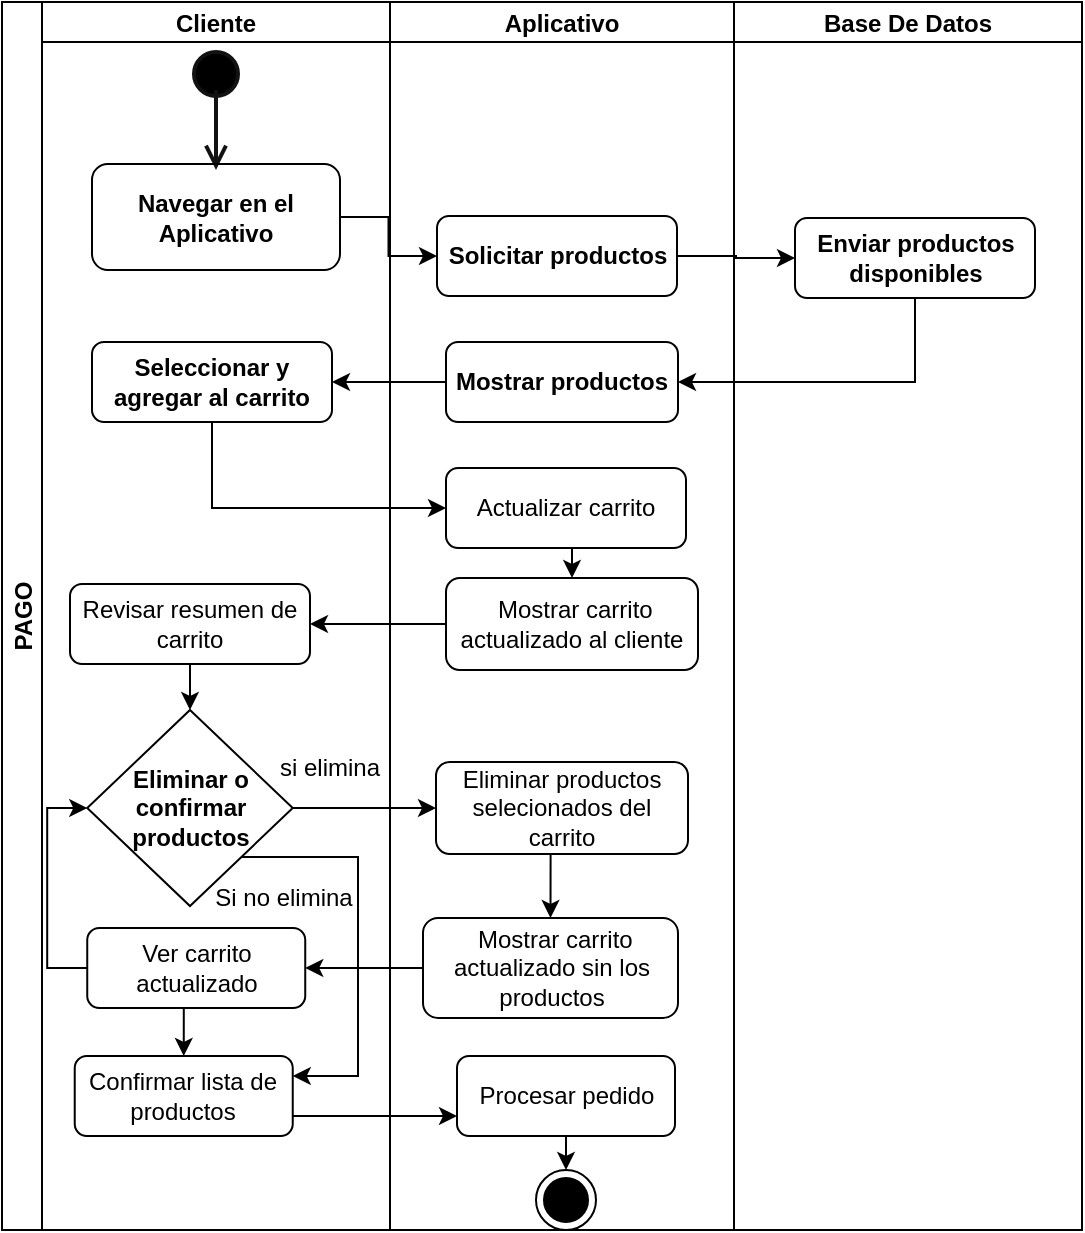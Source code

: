 <mxfile version="24.7.12">
  <diagram name="Página-1" id="yiwPIzI0PD-VjfqD7JT3">
    <mxGraphModel grid="0" page="1" gridSize="10" guides="1" tooltips="1" connect="1" arrows="1" fold="1" pageScale="1" pageWidth="1600" pageHeight="900" math="0" shadow="0">
      <root>
        <mxCell id="0" />
        <mxCell id="1" parent="0" />
        <mxCell id="39uBkTiQUV5Vk6SK4R4s-1" value="PAGO" style="swimlane;childLayout=stackLayout;resizeParent=1;resizeParentMax=0;startSize=20;horizontal=0;horizontalStack=1;fillColor=none;" vertex="1" parent="1">
          <mxGeometry x="144" y="14" width="366" height="614" as="geometry" />
        </mxCell>
        <mxCell id="39uBkTiQUV5Vk6SK4R4s-40" style="edgeStyle=orthogonalEdgeStyle;rounded=0;orthogonalLoop=1;jettySize=auto;html=1;exitX=1;exitY=0.5;exitDx=0;exitDy=0;entryX=0;entryY=0.5;entryDx=0;entryDy=0;" edge="1" parent="39uBkTiQUV5Vk6SK4R4s-1" source="39uBkTiQUV5Vk6SK4R4s-11" target="39uBkTiQUV5Vk6SK4R4s-14">
          <mxGeometry relative="1" as="geometry" />
        </mxCell>
        <mxCell id="39uBkTiQUV5Vk6SK4R4s-42" style="edgeStyle=orthogonalEdgeStyle;rounded=0;orthogonalLoop=1;jettySize=auto;html=1;exitX=0;exitY=0.5;exitDx=0;exitDy=0;entryX=1;entryY=0.5;entryDx=0;entryDy=0;" edge="1" parent="39uBkTiQUV5Vk6SK4R4s-1" source="39uBkTiQUV5Vk6SK4R4s-3" target="39uBkTiQUV5Vk6SK4R4s-43">
          <mxGeometry relative="1" as="geometry">
            <mxPoint x="147.67" y="190" as="targetPoint" />
          </mxGeometry>
        </mxCell>
        <mxCell id="39uBkTiQUV5Vk6SK4R4s-45" style="edgeStyle=orthogonalEdgeStyle;rounded=0;orthogonalLoop=1;jettySize=auto;html=1;exitX=0.5;exitY=1;exitDx=0;exitDy=0;entryX=0;entryY=0.5;entryDx=0;entryDy=0;" edge="1" parent="39uBkTiQUV5Vk6SK4R4s-1" source="39uBkTiQUV5Vk6SK4R4s-43" target="39uBkTiQUV5Vk6SK4R4s-13">
          <mxGeometry relative="1" as="geometry" />
        </mxCell>
        <mxCell id="39uBkTiQUV5Vk6SK4R4s-2" value="Cliente" style="swimlane;startSize=20;fillColor=none;" vertex="1" parent="39uBkTiQUV5Vk6SK4R4s-1">
          <mxGeometry x="20" width="174" height="614" as="geometry">
            <mxRectangle x="20" width="32" height="476" as="alternateBounds" />
          </mxGeometry>
        </mxCell>
        <mxCell id="39uBkTiQUV5Vk6SK4R4s-10" value="" style="ellipse;html=1;shape=startState;fillColor=#000000;strokeColor=#121212;strokeWidth=2;" vertex="1" parent="39uBkTiQUV5Vk6SK4R4s-2">
          <mxGeometry x="72" y="21" width="30" height="30" as="geometry" />
        </mxCell>
        <mxCell id="39uBkTiQUV5Vk6SK4R4s-12" value="" style="edgeStyle=orthogonalEdgeStyle;html=1;verticalAlign=bottom;endArrow=open;endSize=8;strokeColor=#121212;rounded=0;strokeWidth=2;entryX=0.5;entryY=0;entryDx=0;entryDy=0;" edge="1" parent="39uBkTiQUV5Vk6SK4R4s-2">
          <mxGeometry relative="1" as="geometry">
            <mxPoint x="87" y="84" as="targetPoint" />
            <mxPoint x="87" y="44" as="sourcePoint" />
            <Array as="points">
              <mxPoint x="87" y="76" />
            </Array>
          </mxGeometry>
        </mxCell>
        <mxCell id="39uBkTiQUV5Vk6SK4R4s-11" value="&lt;b&gt;Navegar en el Aplicativo&lt;/b&gt;" style="rounded=1;whiteSpace=wrap;html=1;fontSize=12;glass=0;strokeWidth=1;shadow=0;fillColor=none;" vertex="1" parent="39uBkTiQUV5Vk6SK4R4s-2">
          <mxGeometry x="25" y="81" width="124" height="53" as="geometry" />
        </mxCell>
        <mxCell id="39uBkTiQUV5Vk6SK4R4s-43" value="&lt;b&gt;Seleccionar y agregar al carrito&lt;/b&gt;" style="rounded=1;whiteSpace=wrap;html=1;fontSize=12;glass=0;strokeWidth=1;shadow=0;fillColor=none;" vertex="1" parent="39uBkTiQUV5Vk6SK4R4s-2">
          <mxGeometry x="25" y="170" width="120" height="40" as="geometry" />
        </mxCell>
        <mxCell id="39uBkTiQUV5Vk6SK4R4s-58" style="edgeStyle=orthogonalEdgeStyle;rounded=0;orthogonalLoop=1;jettySize=auto;html=1;exitX=0.5;exitY=1;exitDx=0;exitDy=0;entryX=0.5;entryY=0;entryDx=0;entryDy=0;" edge="1" parent="39uBkTiQUV5Vk6SK4R4s-2" source="39uBkTiQUV5Vk6SK4R4s-46" target="39uBkTiQUV5Vk6SK4R4s-32">
          <mxGeometry relative="1" as="geometry" />
        </mxCell>
        <mxCell id="39uBkTiQUV5Vk6SK4R4s-46" value="Revisar resumen de carrito" style="rounded=1;whiteSpace=wrap;html=1;fontSize=12;glass=0;strokeWidth=1;shadow=0;fillColor=none;" vertex="1" parent="39uBkTiQUV5Vk6SK4R4s-2">
          <mxGeometry x="14" y="291" width="120" height="40" as="geometry" />
        </mxCell>
        <mxCell id="-HnaH-x4T5noV3FcJ2Ip-8" style="rounded=0;orthogonalLoop=1;jettySize=auto;html=1;exitX=1;exitY=1;exitDx=0;exitDy=0;entryX=1;entryY=0.25;entryDx=0;entryDy=0;edgeStyle=orthogonalEdgeStyle;" edge="1" parent="39uBkTiQUV5Vk6SK4R4s-2" source="39uBkTiQUV5Vk6SK4R4s-32" target="39uBkTiQUV5Vk6SK4R4s-67">
          <mxGeometry relative="1" as="geometry">
            <Array as="points">
              <mxPoint x="158" y="428" />
              <mxPoint x="158" y="537" />
            </Array>
          </mxGeometry>
        </mxCell>
        <mxCell id="39uBkTiQUV5Vk6SK4R4s-32" value="&lt;b&gt;Eliminar o confirmar productos&lt;/b&gt;" style="rhombus;whiteSpace=wrap;html=1;fillColor=none;" vertex="1" parent="39uBkTiQUV5Vk6SK4R4s-2">
          <mxGeometry x="22.62" y="354" width="102.75" height="98" as="geometry" />
        </mxCell>
        <mxCell id="39uBkTiQUV5Vk6SK4R4s-60" value="si elimina" style="text;html=1;align=center;verticalAlign=middle;whiteSpace=wrap;rounded=0;" vertex="1" parent="39uBkTiQUV5Vk6SK4R4s-2">
          <mxGeometry x="114" y="368" width="60" height="30" as="geometry" />
        </mxCell>
        <mxCell id="39uBkTiQUV5Vk6SK4R4s-66" style="edgeStyle=orthogonalEdgeStyle;rounded=0;orthogonalLoop=1;jettySize=auto;html=1;exitX=0;exitY=0.5;exitDx=0;exitDy=0;entryX=0;entryY=0.5;entryDx=0;entryDy=0;" edge="1" parent="39uBkTiQUV5Vk6SK4R4s-2" source="39uBkTiQUV5Vk6SK4R4s-65" target="39uBkTiQUV5Vk6SK4R4s-32">
          <mxGeometry relative="1" as="geometry" />
        </mxCell>
        <mxCell id="39uBkTiQUV5Vk6SK4R4s-71" style="edgeStyle=orthogonalEdgeStyle;rounded=0;orthogonalLoop=1;jettySize=auto;html=1;exitX=0.5;exitY=1;exitDx=0;exitDy=0;entryX=0.5;entryY=0;entryDx=0;entryDy=0;" edge="1" parent="39uBkTiQUV5Vk6SK4R4s-2" source="39uBkTiQUV5Vk6SK4R4s-65" target="39uBkTiQUV5Vk6SK4R4s-67">
          <mxGeometry relative="1" as="geometry" />
        </mxCell>
        <mxCell id="39uBkTiQUV5Vk6SK4R4s-65" value="Ver carrito actualizado" style="rounded=1;whiteSpace=wrap;html=1;fontSize=12;glass=0;strokeWidth=1;shadow=0;fillColor=none;" vertex="1" parent="39uBkTiQUV5Vk6SK4R4s-2">
          <mxGeometry x="22.62" y="463" width="109" height="40" as="geometry" />
        </mxCell>
        <mxCell id="39uBkTiQUV5Vk6SK4R4s-67" value="Confirmar lista de productos" style="rounded=1;whiteSpace=wrap;html=1;fontSize=12;glass=0;strokeWidth=1;shadow=0;fillColor=none;" vertex="1" parent="39uBkTiQUV5Vk6SK4R4s-2">
          <mxGeometry x="16.37" y="527" width="109" height="40" as="geometry" />
        </mxCell>
        <mxCell id="39uBkTiQUV5Vk6SK4R4s-88" value="Si no elimina" style="text;html=1;align=center;verticalAlign=middle;whiteSpace=wrap;rounded=0;" vertex="1" parent="39uBkTiQUV5Vk6SK4R4s-2">
          <mxGeometry x="85" y="436" width="72" height="23" as="geometry" />
        </mxCell>
        <mxCell id="39uBkTiQUV5Vk6SK4R4s-53" style="edgeStyle=orthogonalEdgeStyle;rounded=0;orthogonalLoop=1;jettySize=auto;html=1;exitX=0;exitY=0.5;exitDx=0;exitDy=0;entryX=1;entryY=0.5;entryDx=0;entryDy=0;" edge="1" parent="39uBkTiQUV5Vk6SK4R4s-1" source="39uBkTiQUV5Vk6SK4R4s-51" target="39uBkTiQUV5Vk6SK4R4s-46">
          <mxGeometry relative="1" as="geometry" />
        </mxCell>
        <mxCell id="39uBkTiQUV5Vk6SK4R4s-59" style="edgeStyle=orthogonalEdgeStyle;rounded=0;orthogonalLoop=1;jettySize=auto;html=1;exitX=1;exitY=0.5;exitDx=0;exitDy=0;entryX=0;entryY=0.5;entryDx=0;entryDy=0;" edge="1" parent="39uBkTiQUV5Vk6SK4R4s-1" source="39uBkTiQUV5Vk6SK4R4s-32" target="39uBkTiQUV5Vk6SK4R4s-62">
          <mxGeometry relative="1" as="geometry">
            <mxPoint x="229" y="403" as="targetPoint" />
          </mxGeometry>
        </mxCell>
        <mxCell id="-HnaH-x4T5noV3FcJ2Ip-1" style="edgeStyle=orthogonalEdgeStyle;rounded=0;orthogonalLoop=1;jettySize=auto;html=1;exitX=0;exitY=0.5;exitDx=0;exitDy=0;entryX=1;entryY=0.5;entryDx=0;entryDy=0;" edge="1" parent="39uBkTiQUV5Vk6SK4R4s-1" source="39uBkTiQUV5Vk6SK4R4s-63" target="39uBkTiQUV5Vk6SK4R4s-65">
          <mxGeometry relative="1" as="geometry" />
        </mxCell>
        <mxCell id="39uBkTiQUV5Vk6SK4R4s-9" value="Aplicativo" style="swimlane;startSize=20;fillColor=none;" vertex="1" parent="39uBkTiQUV5Vk6SK4R4s-1">
          <mxGeometry x="194" width="172" height="614" as="geometry">
            <mxRectangle x="52" width="32" height="476" as="alternateBounds" />
          </mxGeometry>
        </mxCell>
        <mxCell id="39uBkTiQUV5Vk6SK4R4s-52" style="edgeStyle=orthogonalEdgeStyle;rounded=0;orthogonalLoop=1;jettySize=auto;html=1;exitX=0.5;exitY=1;exitDx=0;exitDy=0;entryX=0.5;entryY=0;entryDx=0;entryDy=0;" edge="1" parent="39uBkTiQUV5Vk6SK4R4s-9" source="39uBkTiQUV5Vk6SK4R4s-13" target="39uBkTiQUV5Vk6SK4R4s-51">
          <mxGeometry relative="1" as="geometry" />
        </mxCell>
        <mxCell id="39uBkTiQUV5Vk6SK4R4s-13" value="Actualizar carrito" style="rounded=1;whiteSpace=wrap;html=1;fontSize=12;glass=0;strokeWidth=1;shadow=0;fillColor=none;" vertex="1" parent="39uBkTiQUV5Vk6SK4R4s-9">
          <mxGeometry x="28" y="233" width="120" height="40" as="geometry" />
        </mxCell>
        <mxCell id="39uBkTiQUV5Vk6SK4R4s-14" value="&lt;b&gt;Solicitar productos&lt;/b&gt;" style="rounded=1;whiteSpace=wrap;html=1;fontSize=12;glass=0;strokeWidth=1;shadow=0;fillColor=none;" vertex="1" parent="39uBkTiQUV5Vk6SK4R4s-9">
          <mxGeometry x="23.5" y="107" width="120" height="40" as="geometry" />
        </mxCell>
        <mxCell id="39uBkTiQUV5Vk6SK4R4s-3" value="&lt;b&gt;Mostrar productos&lt;/b&gt;" style="rounded=1;whiteSpace=wrap;html=1;fontSize=12;glass=0;strokeWidth=1;shadow=0;fillColor=none;" vertex="1" parent="39uBkTiQUV5Vk6SK4R4s-9">
          <mxGeometry x="28" y="170" width="116" height="40" as="geometry" />
        </mxCell>
        <mxCell id="39uBkTiQUV5Vk6SK4R4s-51" value="&amp;nbsp;Mostrar carrito actualizado al cliente" style="rounded=1;whiteSpace=wrap;html=1;fontSize=12;glass=0;strokeWidth=1;shadow=0;fillColor=none;" vertex="1" parent="39uBkTiQUV5Vk6SK4R4s-9">
          <mxGeometry x="28" y="288" width="126" height="46" as="geometry" />
        </mxCell>
        <mxCell id="39uBkTiQUV5Vk6SK4R4s-64" style="edgeStyle=orthogonalEdgeStyle;rounded=0;orthogonalLoop=1;jettySize=auto;html=1;exitX=0.5;exitY=1;exitDx=0;exitDy=0;entryX=0.5;entryY=0;entryDx=0;entryDy=0;" edge="1" parent="39uBkTiQUV5Vk6SK4R4s-9" source="39uBkTiQUV5Vk6SK4R4s-62" target="39uBkTiQUV5Vk6SK4R4s-63">
          <mxGeometry relative="1" as="geometry" />
        </mxCell>
        <mxCell id="39uBkTiQUV5Vk6SK4R4s-62" value="Eliminar productos selecionados del carrito" style="rounded=1;whiteSpace=wrap;html=1;fontSize=12;glass=0;strokeWidth=1;shadow=0;fillColor=none;" vertex="1" parent="39uBkTiQUV5Vk6SK4R4s-9">
          <mxGeometry x="23" y="380" width="126" height="46" as="geometry" />
        </mxCell>
        <mxCell id="39uBkTiQUV5Vk6SK4R4s-63" value="&amp;nbsp;Mostrar carrito actualizado sin los productos" style="rounded=1;whiteSpace=wrap;html=1;fontSize=12;glass=0;strokeWidth=1;shadow=0;fillColor=none;" vertex="1" parent="39uBkTiQUV5Vk6SK4R4s-9">
          <mxGeometry x="16.5" y="458" width="127.5" height="50" as="geometry" />
        </mxCell>
        <mxCell id="-HnaH-x4T5noV3FcJ2Ip-7" style="rounded=0;orthogonalLoop=1;jettySize=auto;html=1;exitX=0.5;exitY=1;exitDx=0;exitDy=0;entryX=0.5;entryY=0;entryDx=0;entryDy=0;" edge="1" parent="39uBkTiQUV5Vk6SK4R4s-9" source="-HnaH-x4T5noV3FcJ2Ip-4" target="39uBkTiQUV5Vk6SK4R4s-6">
          <mxGeometry relative="1" as="geometry" />
        </mxCell>
        <mxCell id="-HnaH-x4T5noV3FcJ2Ip-4" value="Procesar pedido" style="rounded=1;whiteSpace=wrap;html=1;fontSize=12;glass=0;strokeWidth=1;shadow=0;fillColor=none;" vertex="1" parent="39uBkTiQUV5Vk6SK4R4s-9">
          <mxGeometry x="33.5" y="527" width="109" height="40" as="geometry" />
        </mxCell>
        <mxCell id="39uBkTiQUV5Vk6SK4R4s-6" value="" style="ellipse;html=1;shape=endState;fillColor=#000000;strokeColor=#000000;" vertex="1" parent="39uBkTiQUV5Vk6SK4R4s-9">
          <mxGeometry x="73" y="584" width="30" height="30" as="geometry" />
        </mxCell>
        <mxCell id="-HnaH-x4T5noV3FcJ2Ip-6" style="rounded=0;orthogonalLoop=1;jettySize=auto;html=1;exitX=1;exitY=0.75;exitDx=0;exitDy=0;entryX=0;entryY=0.75;entryDx=0;entryDy=0;" edge="1" parent="39uBkTiQUV5Vk6SK4R4s-1" source="39uBkTiQUV5Vk6SK4R4s-67" target="-HnaH-x4T5noV3FcJ2Ip-4">
          <mxGeometry relative="1" as="geometry" />
        </mxCell>
        <mxCell id="39uBkTiQUV5Vk6SK4R4s-29" value="Base De Datos" style="swimlane;startSize=20;fillColor=none;" vertex="1" parent="1">
          <mxGeometry x="510" y="14" width="174" height="614" as="geometry" />
        </mxCell>
        <mxCell id="39uBkTiQUV5Vk6SK4R4s-37" value="&lt;b&gt;Enviar productos disponibles&lt;/b&gt;" style="rounded=1;whiteSpace=wrap;html=1;fontSize=12;glass=0;strokeWidth=1;shadow=0;fillColor=none;" vertex="1" parent="39uBkTiQUV5Vk6SK4R4s-29">
          <mxGeometry x="30.5" y="108" width="120" height="40" as="geometry" />
        </mxCell>
        <mxCell id="39uBkTiQUV5Vk6SK4R4s-39" style="edgeStyle=orthogonalEdgeStyle;rounded=0;orthogonalLoop=1;jettySize=auto;html=1;exitX=1;exitY=0.5;exitDx=0;exitDy=0;entryX=0;entryY=0.5;entryDx=0;entryDy=0;" edge="1" parent="1" source="39uBkTiQUV5Vk6SK4R4s-14" target="39uBkTiQUV5Vk6SK4R4s-37">
          <mxGeometry relative="1" as="geometry" />
        </mxCell>
        <mxCell id="39uBkTiQUV5Vk6SK4R4s-41" style="edgeStyle=orthogonalEdgeStyle;rounded=0;orthogonalLoop=1;jettySize=auto;html=1;exitX=0.5;exitY=1;exitDx=0;exitDy=0;entryX=1;entryY=0.5;entryDx=0;entryDy=0;" edge="1" parent="1" source="39uBkTiQUV5Vk6SK4R4s-37" target="39uBkTiQUV5Vk6SK4R4s-3">
          <mxGeometry relative="1" as="geometry" />
        </mxCell>
      </root>
    </mxGraphModel>
  </diagram>
</mxfile>
